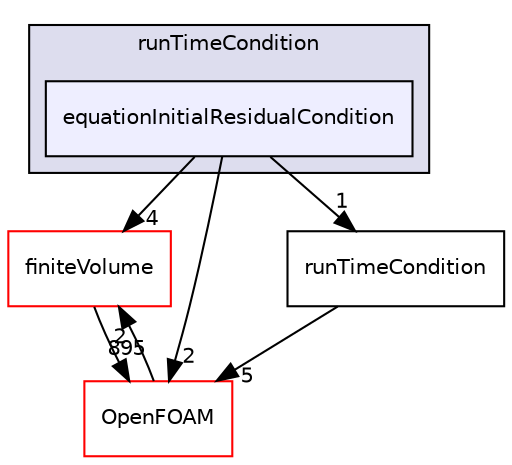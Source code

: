 digraph "src/functionObjects/utilities/runTimeControl/runTimeCondition/equationInitialResidualCondition" {
  bgcolor=transparent;
  compound=true
  node [ fontsize="10", fontname="Helvetica"];
  edge [ labelfontsize="10", labelfontname="Helvetica"];
  subgraph clusterdir_580354f5e34525023f59f0d894ed39c6 {
    graph [ bgcolor="#ddddee", pencolor="black", label="runTimeCondition" fontname="Helvetica", fontsize="10", URL="dir_580354f5e34525023f59f0d894ed39c6.html"]
  dir_ba15d7a3bfe878c3a1335bcaa4f3fccc [shape=box, label="equationInitialResidualCondition", style="filled", fillcolor="#eeeeff", pencolor="black", URL="dir_ba15d7a3bfe878c3a1335bcaa4f3fccc.html"];
  }
  dir_9bd15774b555cf7259a6fa18f99fe99b [shape=box label="finiteVolume" color="red" URL="dir_9bd15774b555cf7259a6fa18f99fe99b.html"];
  dir_c5473ff19b20e6ec4dfe5c310b3778a8 [shape=box label="OpenFOAM" color="red" URL="dir_c5473ff19b20e6ec4dfe5c310b3778a8.html"];
  dir_517c7e5b35d6f3cee03179c34a783033 [shape=box label="runTimeCondition" URL="dir_517c7e5b35d6f3cee03179c34a783033.html"];
  dir_9bd15774b555cf7259a6fa18f99fe99b->dir_c5473ff19b20e6ec4dfe5c310b3778a8 [headlabel="895", labeldistance=1.5 headhref="dir_000814_002151.html"];
  dir_ba15d7a3bfe878c3a1335bcaa4f3fccc->dir_9bd15774b555cf7259a6fa18f99fe99b [headlabel="4", labeldistance=1.5 headhref="dir_001375_000814.html"];
  dir_ba15d7a3bfe878c3a1335bcaa4f3fccc->dir_c5473ff19b20e6ec4dfe5c310b3778a8 [headlabel="2", labeldistance=1.5 headhref="dir_001375_002151.html"];
  dir_ba15d7a3bfe878c3a1335bcaa4f3fccc->dir_517c7e5b35d6f3cee03179c34a783033 [headlabel="1", labeldistance=1.5 headhref="dir_001375_001380.html"];
  dir_c5473ff19b20e6ec4dfe5c310b3778a8->dir_9bd15774b555cf7259a6fa18f99fe99b [headlabel="2", labeldistance=1.5 headhref="dir_002151_000814.html"];
  dir_517c7e5b35d6f3cee03179c34a783033->dir_c5473ff19b20e6ec4dfe5c310b3778a8 [headlabel="5", labeldistance=1.5 headhref="dir_001380_002151.html"];
}
